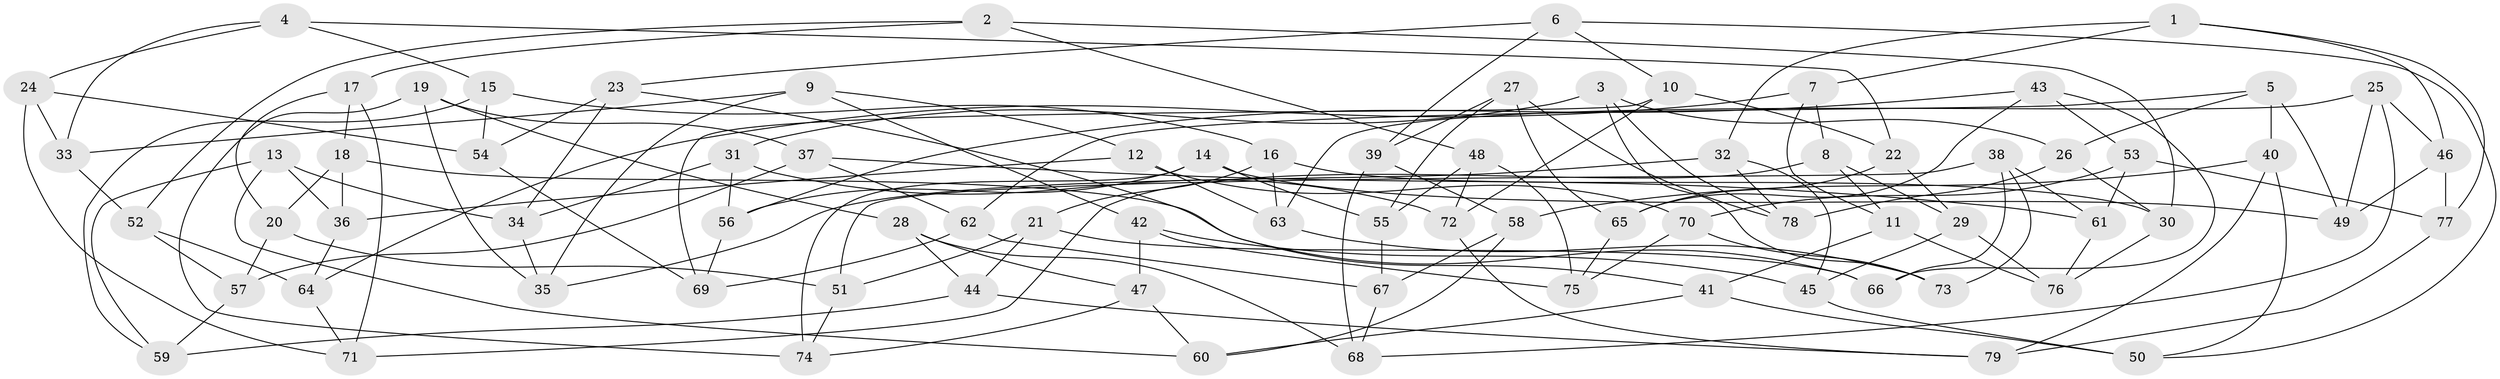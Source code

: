 // coarse degree distribution, {5: 0.1702127659574468, 6: 0.5106382978723404, 3: 0.0425531914893617, 4: 0.2765957446808511}
// Generated by graph-tools (version 1.1) at 2025/42/03/06/25 10:42:20]
// undirected, 79 vertices, 158 edges
graph export_dot {
graph [start="1"]
  node [color=gray90,style=filled];
  1;
  2;
  3;
  4;
  5;
  6;
  7;
  8;
  9;
  10;
  11;
  12;
  13;
  14;
  15;
  16;
  17;
  18;
  19;
  20;
  21;
  22;
  23;
  24;
  25;
  26;
  27;
  28;
  29;
  30;
  31;
  32;
  33;
  34;
  35;
  36;
  37;
  38;
  39;
  40;
  41;
  42;
  43;
  44;
  45;
  46;
  47;
  48;
  49;
  50;
  51;
  52;
  53;
  54;
  55;
  56;
  57;
  58;
  59;
  60;
  61;
  62;
  63;
  64;
  65;
  66;
  67;
  68;
  69;
  70;
  71;
  72;
  73;
  74;
  75;
  76;
  77;
  78;
  79;
  1 -- 46;
  1 -- 77;
  1 -- 7;
  1 -- 32;
  2 -- 52;
  2 -- 48;
  2 -- 17;
  2 -- 30;
  3 -- 31;
  3 -- 26;
  3 -- 78;
  3 -- 73;
  4 -- 33;
  4 -- 15;
  4 -- 24;
  4 -- 22;
  5 -- 62;
  5 -- 40;
  5 -- 26;
  5 -- 49;
  6 -- 39;
  6 -- 50;
  6 -- 23;
  6 -- 10;
  7 -- 11;
  7 -- 8;
  7 -- 64;
  8 -- 11;
  8 -- 71;
  8 -- 29;
  9 -- 33;
  9 -- 42;
  9 -- 12;
  9 -- 35;
  10 -- 22;
  10 -- 69;
  10 -- 72;
  11 -- 41;
  11 -- 76;
  12 -- 63;
  12 -- 70;
  12 -- 36;
  13 -- 60;
  13 -- 34;
  13 -- 59;
  13 -- 36;
  14 -- 74;
  14 -- 55;
  14 -- 49;
  14 -- 56;
  15 -- 16;
  15 -- 54;
  15 -- 59;
  16 -- 30;
  16 -- 63;
  16 -- 21;
  17 -- 18;
  17 -- 71;
  17 -- 20;
  18 -- 36;
  18 -- 66;
  18 -- 20;
  19 -- 35;
  19 -- 37;
  19 -- 28;
  19 -- 74;
  20 -- 51;
  20 -- 57;
  21 -- 44;
  21 -- 66;
  21 -- 51;
  22 -- 29;
  22 -- 65;
  23 -- 34;
  23 -- 54;
  23 -- 41;
  24 -- 71;
  24 -- 33;
  24 -- 54;
  25 -- 63;
  25 -- 46;
  25 -- 49;
  25 -- 68;
  26 -- 78;
  26 -- 30;
  27 -- 39;
  27 -- 55;
  27 -- 65;
  27 -- 78;
  28 -- 47;
  28 -- 68;
  28 -- 44;
  29 -- 76;
  29 -- 45;
  30 -- 76;
  31 -- 34;
  31 -- 72;
  31 -- 56;
  32 -- 35;
  32 -- 45;
  32 -- 78;
  33 -- 52;
  34 -- 35;
  36 -- 64;
  37 -- 62;
  37 -- 61;
  37 -- 57;
  38 -- 66;
  38 -- 61;
  38 -- 51;
  38 -- 73;
  39 -- 68;
  39 -- 58;
  40 -- 79;
  40 -- 50;
  40 -- 58;
  41 -- 50;
  41 -- 60;
  42 -- 47;
  42 -- 75;
  42 -- 45;
  43 -- 65;
  43 -- 56;
  43 -- 66;
  43 -- 53;
  44 -- 59;
  44 -- 79;
  45 -- 50;
  46 -- 49;
  46 -- 77;
  47 -- 74;
  47 -- 60;
  48 -- 55;
  48 -- 72;
  48 -- 75;
  51 -- 74;
  52 -- 57;
  52 -- 64;
  53 -- 70;
  53 -- 61;
  53 -- 77;
  54 -- 69;
  55 -- 67;
  56 -- 69;
  57 -- 59;
  58 -- 60;
  58 -- 67;
  61 -- 76;
  62 -- 67;
  62 -- 69;
  63 -- 73;
  64 -- 71;
  65 -- 75;
  67 -- 68;
  70 -- 73;
  70 -- 75;
  72 -- 79;
  77 -- 79;
}
